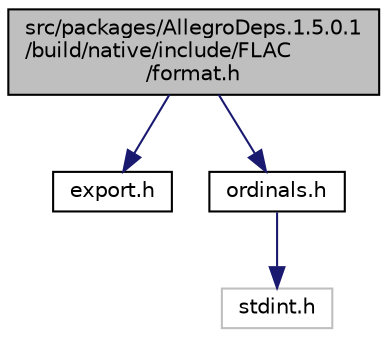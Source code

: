 digraph "src/packages/AllegroDeps.1.5.0.1/build/native/include/FLAC/format.h"
{
  edge [fontname="Helvetica",fontsize="10",labelfontname="Helvetica",labelfontsize="10"];
  node [fontname="Helvetica",fontsize="10",shape=record];
  Node0 [label="src/packages/AllegroDeps.1.5.0.1\l/build/native/include/FLAC\l/format.h",height=0.2,width=0.4,color="black", fillcolor="grey75", style="filled", fontcolor="black"];
  Node0 -> Node1 [color="midnightblue",fontsize="10",style="solid",fontname="Helvetica"];
  Node1 [label="export.h",height=0.2,width=0.4,color="black", fillcolor="white", style="filled",URL="$export_8h.html",tooltip="This module contains #defines and symbols for exporting function calls, and providing version informa..."];
  Node0 -> Node2 [color="midnightblue",fontsize="10",style="solid",fontname="Helvetica"];
  Node2 [label="ordinals.h",height=0.2,width=0.4,color="black", fillcolor="white", style="filled",URL="$ordinals_8h.html"];
  Node2 -> Node3 [color="midnightblue",fontsize="10",style="solid",fontname="Helvetica"];
  Node3 [label="stdint.h",height=0.2,width=0.4,color="grey75", fillcolor="white", style="filled"];
}
